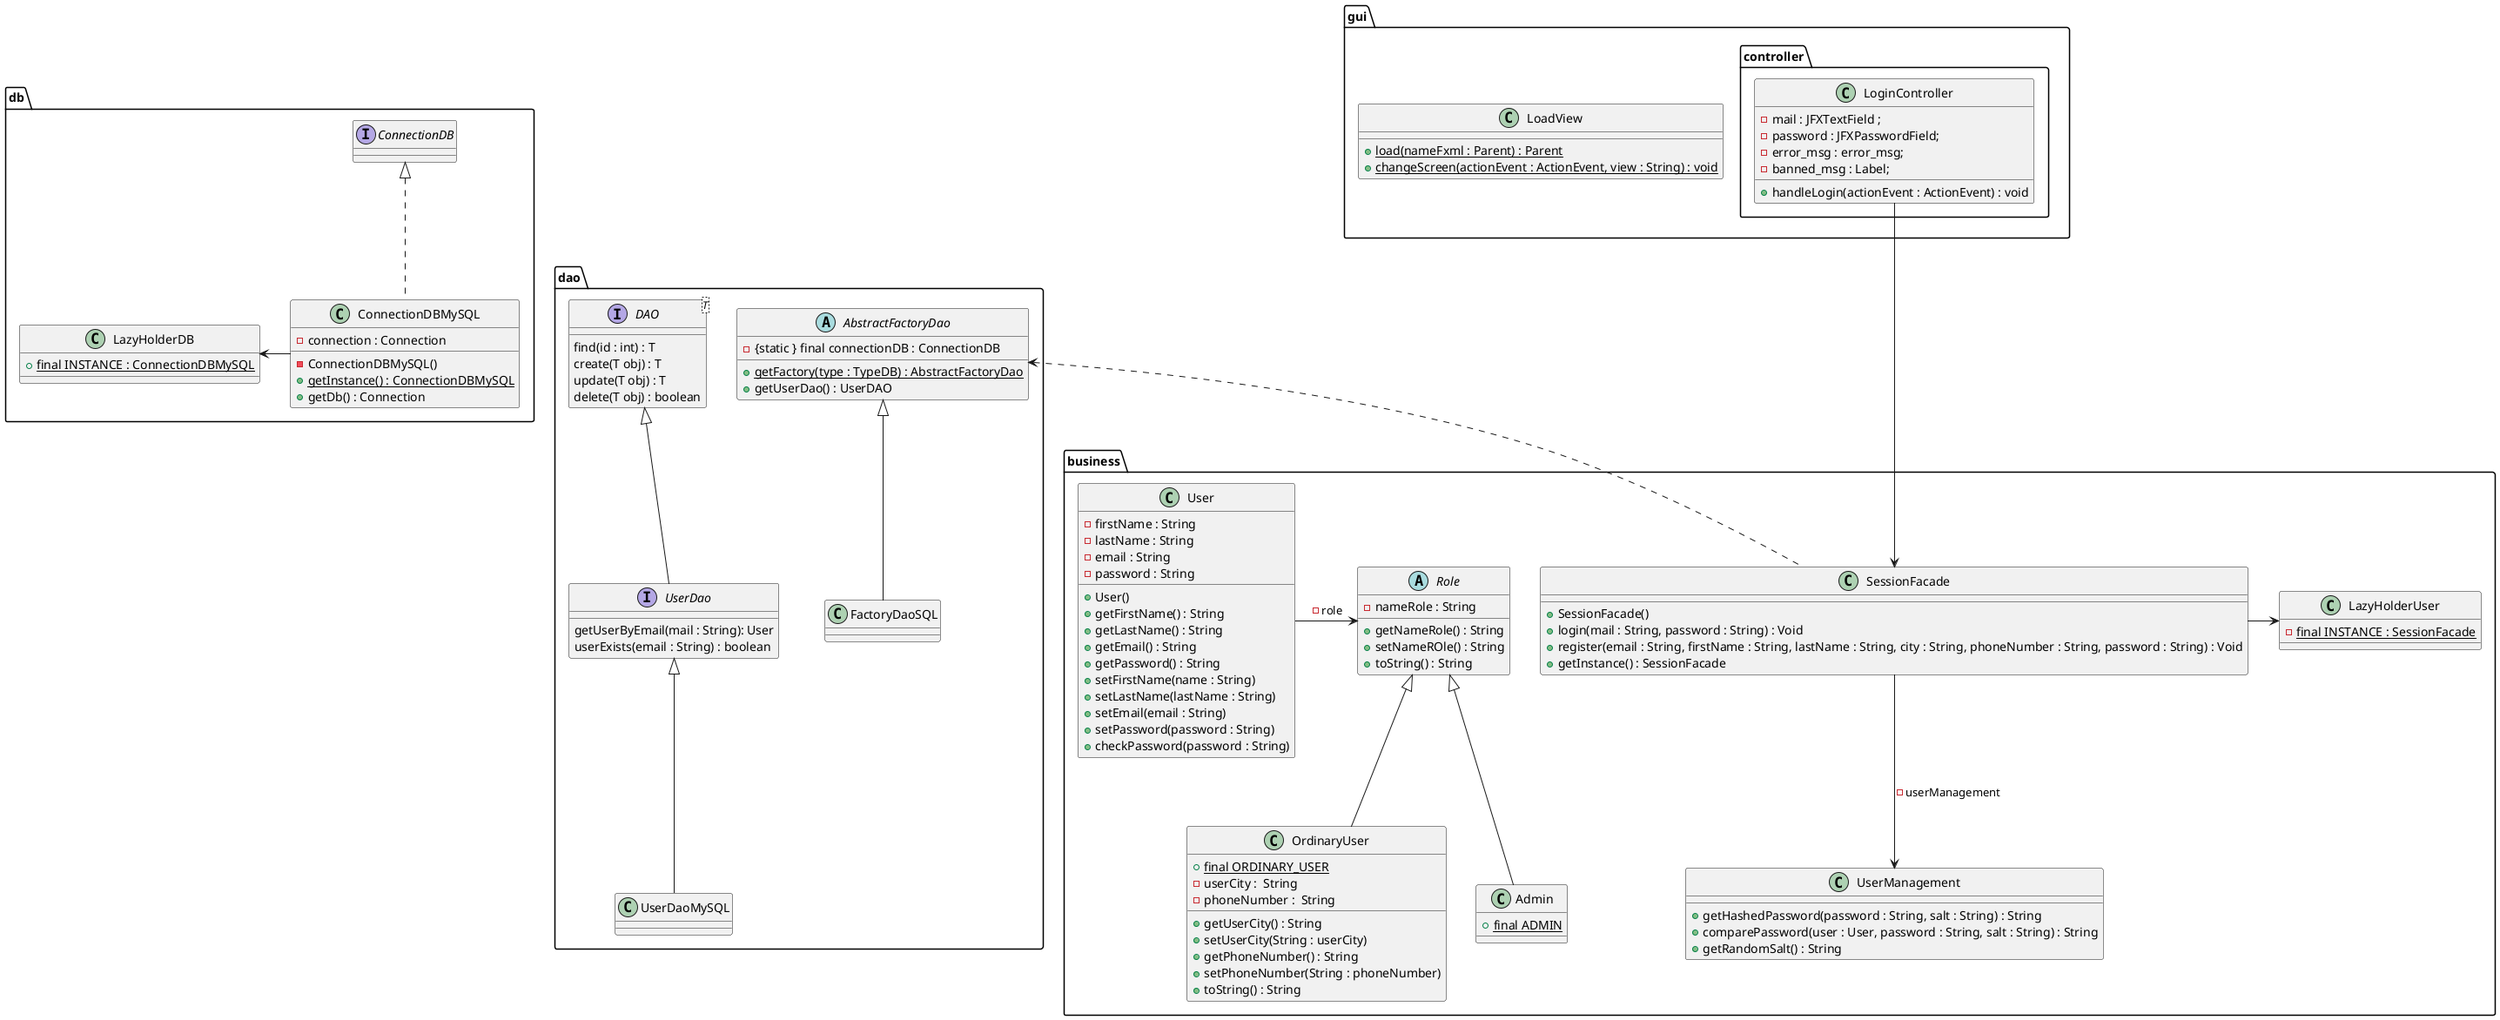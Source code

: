 @startuml

package dao {


    interface UserDao{
        getUserByEmail(mail : String): User
        userExists(email : String) : boolean
    }
    class UserDaoMySQL
    AbstractFactoryDao <|-- FactoryDaoSQL
    UserDao <|-- UserDaoMySQL

    interface DAO<T>{
        find(id : int) : T
        create(T obj) : T
        update(T obj) : T
        delete(T obj) : boolean
    }

    abstract AbstractFactoryDao{
        - {static } final connectionDB : ConnectionDB
        + {static} getFactory(type : TypeDB) : AbstractFactoryDao
        + getUserDao() : UserDAO
    }

    class FactoryDaoSQL{
    }


    DAO <|-- UserDao
}
package db{
    class ConnectionDBMySQL{
        - connection : Connection
        - ConnectionDBMySQL()
        + {static} getInstance() : ConnectionDBMySQL
        + getDb() : Connection
    }

    class LazyHolderDB{
        + {static} final INSTANCE : ConnectionDBMySQL
    }
    interface ConnectionDB
    ConnectionDBMySQL -Left-> LazyHolderDB
    ConnectionDBMySQL .up.|> ConnectionDB

}
package business{
    class SessionFacade{
        + SessionFacade()
        + login(mail : String, password : String) : Void
        + register(email : String, firstName : String, lastName : String, city : String, phoneNumber : String, password : String) : Void
        + getInstance() : SessionFacade
    }

    class LazyHolderUser{
        -{static} final INSTANCE : SessionFacade
    }

    SessionFacade -> LazyHolderUser
    class User{
        -firstName : String
        -lastName : String
        -email : String
        -password : String
        + User()
        +getFirstName() : String
        +getLastName() : String
        +getEmail() : String
        +getPassword() : String
        +setFirstName(name : String)
        +setLastName(lastName : String)
        +setEmail(email : String)
        +setPassword(password : String)
        +checkPassword(password : String)
    }

    abstract Role{
        - nameRole : String
        + getNameRole() : String
        + setNameROle() : String
        + toString() : String
    }
    class OrdinaryUser{
        + {static} final ORDINARY_USER
        - userCity :  String
        - phoneNumber :  String
        + getUserCity() : String
        + setUserCity(String : userCity)
        + getPhoneNumber() : String
        + setPhoneNumber(String : phoneNumber)
        + toString() : String

    }
    class Admin{
        + {static} final ADMIN

    }
    User -> Role : -role
    OrdinaryUser -Up-|> Role
    Admin -Up-|> Role
    class UserManagement{
        + getHashedPassword(password : String, salt : String) : String
        + comparePassword(user : User, password : String, salt : String) : String
        + getRandomSalt() : String
    }

    SessionFacade --> UserManagement : -userManagement
}

package gui{

    class LoadView{
        + {static} load(nameFxml : Parent) : Parent
        + {static} changeScreen(actionEvent : ActionEvent, view : String) : void
    }

    package controller{
        class LoginController{
            - mail : JFXTextField ;
            - password : JFXPasswordField;
            - error_msg : error_msg;
            - banned_msg : Label;
            + handleLogin(actionEvent : ActionEvent) : void
        }

    }
}
SessionFacade <--Up- LoginController
SessionFacade .Up.> AbstractFactoryDao



@enduml